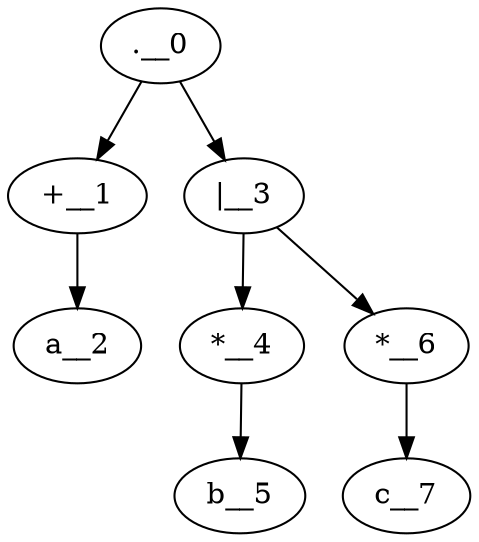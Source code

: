 digraph {
	".__0"->"+__1"
	"+__1"->"a__2"
	".__0"->"|__3"
	"|__3"->"*__4"
	"*__4"->"b__5"
	"|__3"->"*__6"
	"*__6"->"c__7"
}
